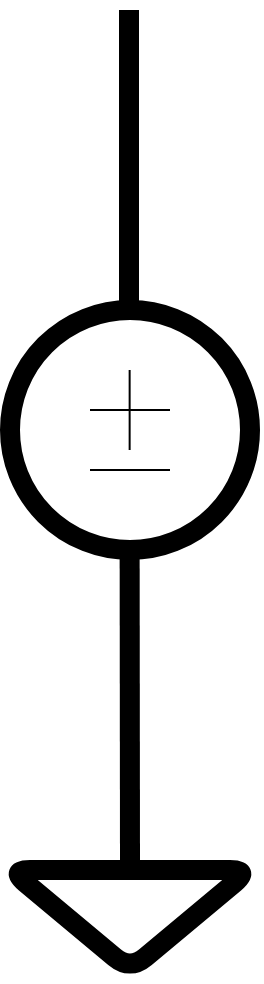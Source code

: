 <mxfile>
    <diagram id="JiPeBnl8MNzj9gC05diy" name="Page-1">
        <mxGraphModel dx="3421" dy="803" grid="1" gridSize="10" guides="1" tooltips="1" connect="1" arrows="1" fold="1" page="1" pageScale="1" pageWidth="827" pageHeight="1169" math="0" shadow="0">
            <root>
                <mxCell id="0"/>
                <mxCell id="1" parent="0"/>
                <mxCell id="2" value="" style="ellipse;whiteSpace=wrap;html=1;aspect=fixed;strokeWidth=10;" vertex="1" parent="1">
                    <mxGeometry x="-450" y="330" width="120" height="120" as="geometry"/>
                </mxCell>
                <mxCell id="3" value="" style="endArrow=none;html=1;" edge="1" parent="1">
                    <mxGeometry width="50" height="50" relative="1" as="geometry">
                        <mxPoint x="-390.18" y="400" as="sourcePoint"/>
                        <mxPoint x="-390.18" y="360" as="targetPoint"/>
                    </mxGeometry>
                </mxCell>
                <mxCell id="4" value="" style="endArrow=none;html=1;" edge="1" parent="1">
                    <mxGeometry width="50" height="50" relative="1" as="geometry">
                        <mxPoint x="-410" y="380" as="sourcePoint"/>
                        <mxPoint x="-370" y="380" as="targetPoint"/>
                    </mxGeometry>
                </mxCell>
                <mxCell id="6" value="" style="endArrow=none;html=1;" edge="1" parent="1">
                    <mxGeometry width="50" height="50" relative="1" as="geometry">
                        <mxPoint x="-410" y="410" as="sourcePoint"/>
                        <mxPoint x="-370" y="410" as="targetPoint"/>
                    </mxGeometry>
                </mxCell>
                <mxCell id="7" value="" style="endArrow=none;html=1;strokeWidth=10;" edge="1" parent="1">
                    <mxGeometry width="50" height="50" relative="1" as="geometry">
                        <mxPoint x="-390" y="610" as="sourcePoint"/>
                        <mxPoint x="-390.18" y="450" as="targetPoint"/>
                    </mxGeometry>
                </mxCell>
                <mxCell id="8" value="" style="endArrow=none;html=1;strokeWidth=10;" edge="1" parent="1">
                    <mxGeometry width="50" height="50" relative="1" as="geometry">
                        <mxPoint x="-390" y="610" as="sourcePoint"/>
                        <mxPoint x="-390" y="610" as="targetPoint"/>
                        <Array as="points">
                            <mxPoint x="-330" y="610"/>
                            <mxPoint x="-390" y="660"/>
                            <mxPoint x="-450" y="610"/>
                        </Array>
                    </mxGeometry>
                </mxCell>
                <mxCell id="9" value="" style="endArrow=none;html=1;strokeWidth=10;" edge="1" parent="1">
                    <mxGeometry width="50" height="50" relative="1" as="geometry">
                        <mxPoint x="-390.5" y="330" as="sourcePoint"/>
                        <mxPoint x="-390.5" y="180" as="targetPoint"/>
                    </mxGeometry>
                </mxCell>
            </root>
        </mxGraphModel>
    </diagram>
</mxfile>